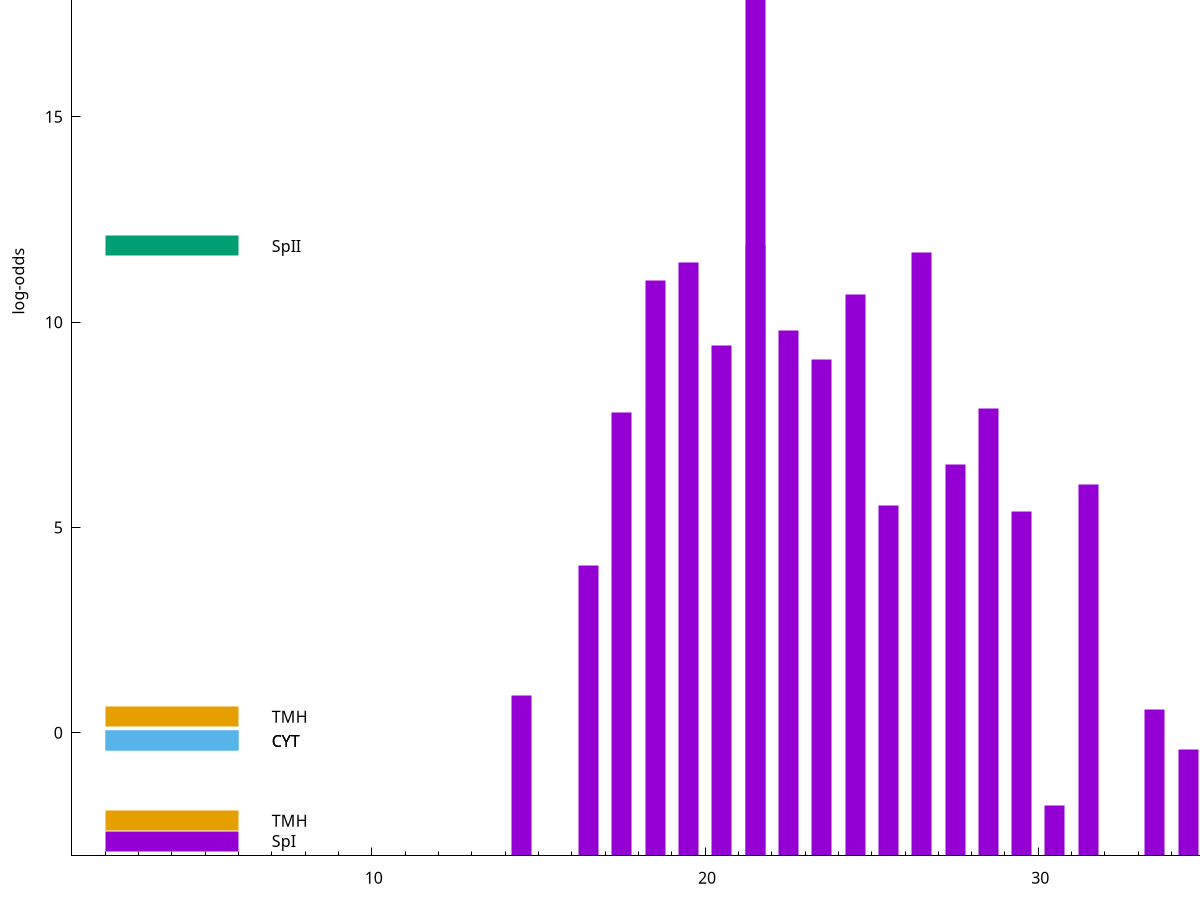 set title "LipoP predictions for SRR5666568.gff"
set size 2., 1.4
set xrange [1:70] 
set mxtics 10
set yrange [-3:25]
set y2range [0:28]
set ylabel "log-odds"
set term postscript eps color solid "Helvetica" 30
set output "SRR5666568.gff311.eps"
set arrow from 2,20.4458 to 6,20.4458 nohead lt 1 lw 20
set label "SpI" at 7,20.4458
set arrow from 2,11.8556 to 6,11.8556 nohead lt 2 lw 20
set label "SpII" at 7,11.8556
set arrow from 2,0.387064 to 6,0.387064 nohead lt 4 lw 20
set label "TMH" at 7,0.387064
set arrow from 2,-0.200913 to 6,-0.200913 nohead lt 3 lw 20
set label "CYT" at 7,-0.200913
set arrow from 2,-0.200913 to 6,-0.200913 nohead lt 3 lw 20
set label "CYT" at 7,-0.200913
set arrow from 2,-2.14456 to 6,-2.14456 nohead lt 4 lw 20
set label "TMH" at 7,-2.14456
set arrow from 2,-2.63705 to 6,-2.63705 nohead lt 1 lw 20
set label "SpI" at 7,-2.63705
set arrow from 2,20.4458 to 6,20.4458 nohead lt 1 lw 20
set label "SpI" at 7,20.4458
# NOTE: The scores below are the log-odds scores with the threshold
# NOTE: subtracted (a hack to make gnuplot make the histogram all
# NOTE: look nice).
plot "-" axes x1y2 title "" with impulses lt 2 lw 20, "-" axes x1y2 title "" with impulses lt 1 lw 20
21.500000 14.855600
e
21.500000 23.433000
26.500000 14.700500
19.500000 14.449700
18.500000 14.015200
24.500000 13.667300
22.500000 12.797760
20.500000 12.426850
23.500000 12.086080
28.500000 10.885960
17.500000 10.793460
27.500000 9.541310
31.500000 9.036670
25.500000 8.545900
29.500000 8.393950
16.500000 7.077450
14.500000 3.899570
33.500000 3.557211
34.500000 2.593094
30.500000 1.222860
e
exit
